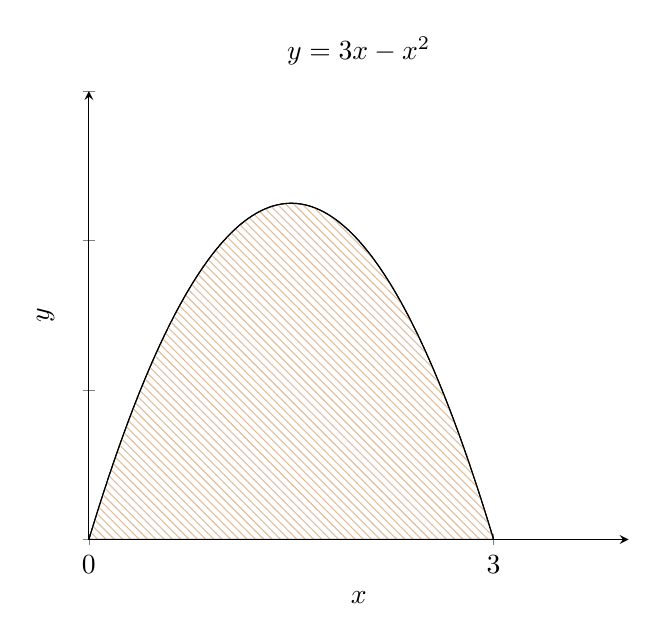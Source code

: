 \begin{tikzpicture}
    \begin{axis}[
    xmin=0, xmax= 4, ymin=0, ymax=3,
    xlabel=$x$, ylabel=$y$,
    xtick={0, 3},
    yticklabels={,,},
    title={$y=3x-x^2$},
    axis lines=left,]
    \addplot[domain=0:3, samples=100]  {3*x-x^2};
    \addplot+[mark=none,
            domain=0:3,
            samples=100,
            pattern=north west lines,
            draw=black,
            pattern color=brown!50,
            area legend] {3*x-x^2} \closedcycle;
    \end{axis}
\end{tikzpicture}
